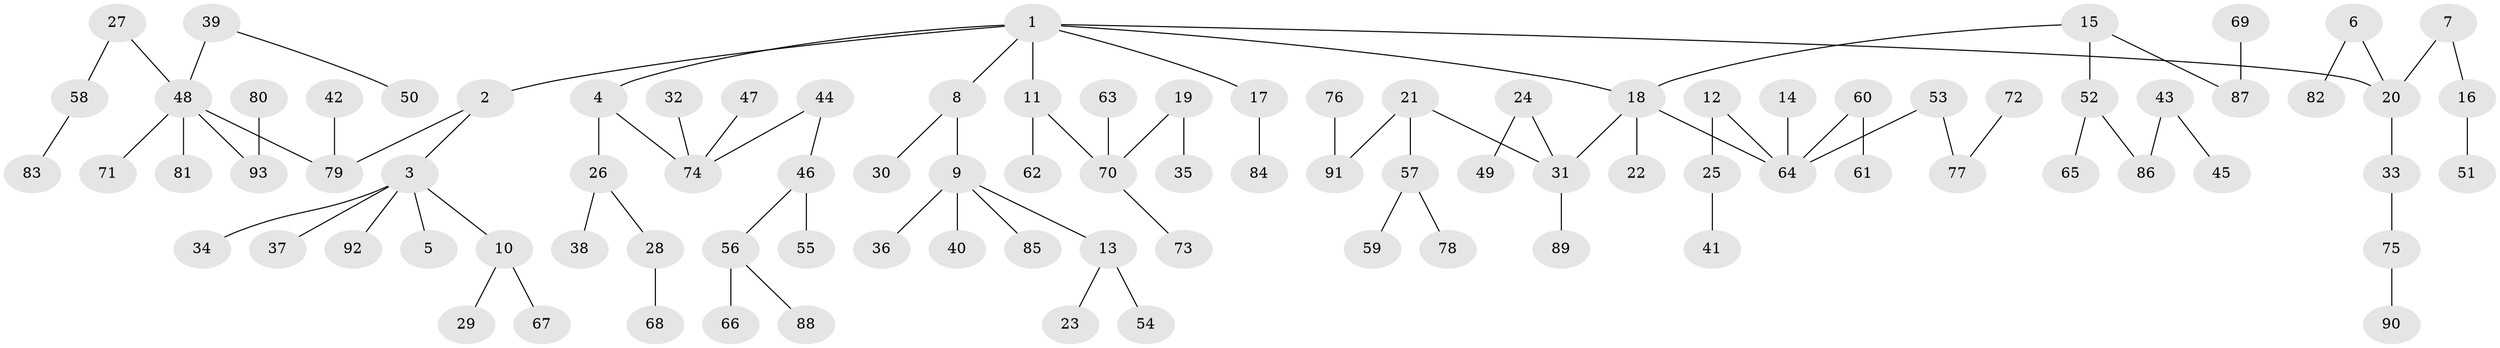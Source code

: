// original degree distribution, {5: 0.045454545454545456, 7: 0.015151515151515152, 3: 0.1590909090909091, 6: 0.015151515151515152, 4: 0.030303030303030304, 1: 0.5075757575757576, 2: 0.22727272727272727}
// Generated by graph-tools (version 1.1) at 2025/37/03/04/25 23:37:25]
// undirected, 93 vertices, 92 edges
graph export_dot {
  node [color=gray90,style=filled];
  1;
  2;
  3;
  4;
  5;
  6;
  7;
  8;
  9;
  10;
  11;
  12;
  13;
  14;
  15;
  16;
  17;
  18;
  19;
  20;
  21;
  22;
  23;
  24;
  25;
  26;
  27;
  28;
  29;
  30;
  31;
  32;
  33;
  34;
  35;
  36;
  37;
  38;
  39;
  40;
  41;
  42;
  43;
  44;
  45;
  46;
  47;
  48;
  49;
  50;
  51;
  52;
  53;
  54;
  55;
  56;
  57;
  58;
  59;
  60;
  61;
  62;
  63;
  64;
  65;
  66;
  67;
  68;
  69;
  70;
  71;
  72;
  73;
  74;
  75;
  76;
  77;
  78;
  79;
  80;
  81;
  82;
  83;
  84;
  85;
  86;
  87;
  88;
  89;
  90;
  91;
  92;
  93;
  1 -- 2 [weight=1.0];
  1 -- 4 [weight=1.0];
  1 -- 8 [weight=1.0];
  1 -- 11 [weight=1.0];
  1 -- 17 [weight=1.0];
  1 -- 18 [weight=1.0];
  1 -- 20 [weight=1.0];
  2 -- 3 [weight=1.0];
  2 -- 79 [weight=1.0];
  3 -- 5 [weight=1.0];
  3 -- 10 [weight=1.0];
  3 -- 34 [weight=1.0];
  3 -- 37 [weight=1.0];
  3 -- 92 [weight=1.0];
  4 -- 26 [weight=1.0];
  4 -- 74 [weight=1.0];
  6 -- 20 [weight=1.0];
  6 -- 82 [weight=1.0];
  7 -- 16 [weight=1.0];
  7 -- 20 [weight=1.0];
  8 -- 9 [weight=1.0];
  8 -- 30 [weight=1.0];
  9 -- 13 [weight=1.0];
  9 -- 36 [weight=1.0];
  9 -- 40 [weight=1.0];
  9 -- 85 [weight=1.0];
  10 -- 29 [weight=1.0];
  10 -- 67 [weight=1.0];
  11 -- 62 [weight=1.0];
  11 -- 70 [weight=1.0];
  12 -- 25 [weight=1.0];
  12 -- 64 [weight=1.0];
  13 -- 23 [weight=1.0];
  13 -- 54 [weight=1.0];
  14 -- 64 [weight=1.0];
  15 -- 18 [weight=1.0];
  15 -- 52 [weight=1.0];
  15 -- 87 [weight=1.0];
  16 -- 51 [weight=1.0];
  17 -- 84 [weight=1.0];
  18 -- 22 [weight=1.0];
  18 -- 31 [weight=1.0];
  18 -- 64 [weight=1.0];
  19 -- 35 [weight=1.0];
  19 -- 70 [weight=1.0];
  20 -- 33 [weight=1.0];
  21 -- 31 [weight=1.0];
  21 -- 57 [weight=1.0];
  21 -- 91 [weight=1.0];
  24 -- 31 [weight=1.0];
  24 -- 49 [weight=1.0];
  25 -- 41 [weight=1.0];
  26 -- 28 [weight=1.0];
  26 -- 38 [weight=1.0];
  27 -- 48 [weight=1.0];
  27 -- 58 [weight=1.0];
  28 -- 68 [weight=1.0];
  31 -- 89 [weight=1.0];
  32 -- 74 [weight=1.0];
  33 -- 75 [weight=1.0];
  39 -- 48 [weight=1.0];
  39 -- 50 [weight=1.0];
  42 -- 79 [weight=1.0];
  43 -- 45 [weight=1.0];
  43 -- 86 [weight=1.0];
  44 -- 46 [weight=1.0];
  44 -- 74 [weight=1.0];
  46 -- 55 [weight=1.0];
  46 -- 56 [weight=1.0];
  47 -- 74 [weight=1.0];
  48 -- 71 [weight=1.0];
  48 -- 79 [weight=1.0];
  48 -- 81 [weight=1.0];
  48 -- 93 [weight=1.0];
  52 -- 65 [weight=1.0];
  52 -- 86 [weight=1.0];
  53 -- 64 [weight=1.0];
  53 -- 77 [weight=1.0];
  56 -- 66 [weight=1.0];
  56 -- 88 [weight=1.0];
  57 -- 59 [weight=1.0];
  57 -- 78 [weight=1.0];
  58 -- 83 [weight=1.0];
  60 -- 61 [weight=1.0];
  60 -- 64 [weight=1.0];
  63 -- 70 [weight=1.0];
  69 -- 87 [weight=1.0];
  70 -- 73 [weight=1.0];
  72 -- 77 [weight=1.0];
  75 -- 90 [weight=1.0];
  76 -- 91 [weight=1.0];
  80 -- 93 [weight=1.0];
}
